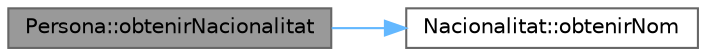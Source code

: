 digraph "Persona::obtenirNacionalitat"
{
 // LATEX_PDF_SIZE
  bgcolor="transparent";
  edge [fontname=Helvetica,fontsize=10,labelfontname=Helvetica,labelfontsize=10];
  node [fontname=Helvetica,fontsize=10,shape=box,height=0.2,width=0.4];
  rankdir="LR";
  Node1 [id="Node000001",label="Persona::obtenirNacionalitat",height=0.2,width=0.4,color="gray40", fillcolor="grey60", style="filled", fontcolor="black",tooltip="Obtiene la nacionalidad de la persona."];
  Node1 -> Node2 [id="edge2_Node000001_Node000002",color="steelblue1",style="solid",tooltip=" "];
  Node2 [id="Node000002",label="Nacionalitat::obtenirNom",height=0.2,width=0.4,color="grey40", fillcolor="white", style="filled",URL="$class_nacionalitat.html#af250dcafe670bef93b37a933d05e0a29",tooltip="Obtiene el nombre de la nacionalidad."];
}
